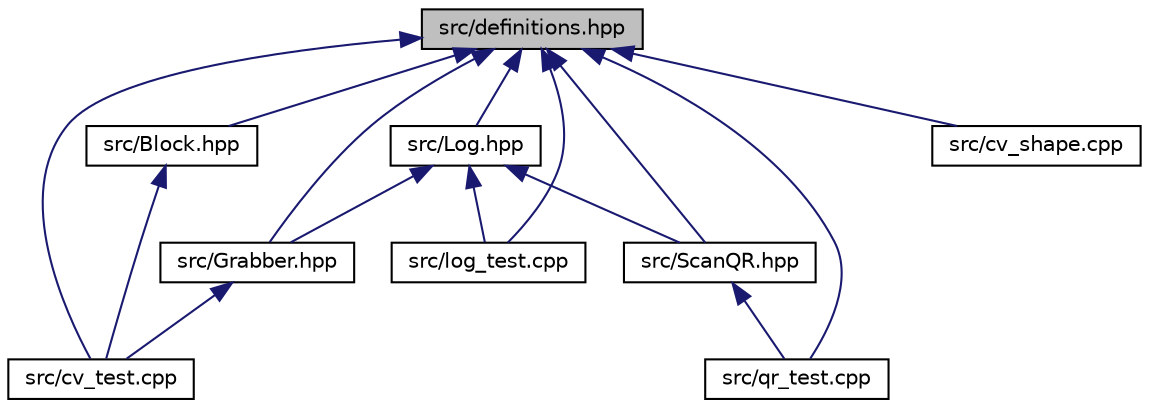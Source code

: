 digraph "src/definitions.hpp"
{
  edge [fontname="Helvetica",fontsize="10",labelfontname="Helvetica",labelfontsize="10"];
  node [fontname="Helvetica",fontsize="10",shape=record];
  Node1 [label="src/definitions.hpp",height=0.2,width=0.4,color="black", fillcolor="grey75", style="filled", fontcolor="black"];
  Node1 -> Node2 [dir="back",color="midnightblue",fontsize="10",style="solid"];
  Node2 [label="src/Block.hpp",height=0.2,width=0.4,color="black", fillcolor="white", style="filled",URL="$Block_8hpp.html"];
  Node2 -> Node3 [dir="back",color="midnightblue",fontsize="10",style="solid"];
  Node3 [label="src/cv_test.cpp",height=0.2,width=0.4,color="black", fillcolor="white", style="filled",URL="$cv__test_8cpp.html"];
  Node1 -> Node4 [dir="back",color="midnightblue",fontsize="10",style="solid"];
  Node4 [label="src/cv_shape.cpp",height=0.2,width=0.4,color="black", fillcolor="white", style="filled",URL="$cv__shape_8cpp.html"];
  Node1 -> Node3 [dir="back",color="midnightblue",fontsize="10",style="solid"];
  Node1 -> Node5 [dir="back",color="midnightblue",fontsize="10",style="solid"];
  Node5 [label="src/Grabber.hpp",height=0.2,width=0.4,color="black", fillcolor="white", style="filled",URL="$Grabber_8hpp.html"];
  Node5 -> Node3 [dir="back",color="midnightblue",fontsize="10",style="solid"];
  Node1 -> Node6 [dir="back",color="midnightblue",fontsize="10",style="solid"];
  Node6 [label="src/Log.hpp",height=0.2,width=0.4,color="black", fillcolor="white", style="filled",URL="$Log_8hpp.html"];
  Node6 -> Node5 [dir="back",color="midnightblue",fontsize="10",style="solid"];
  Node6 -> Node7 [dir="back",color="midnightblue",fontsize="10",style="solid"];
  Node7 [label="src/log_test.cpp",height=0.2,width=0.4,color="black", fillcolor="white", style="filled",URL="$log__test_8cpp.html"];
  Node6 -> Node8 [dir="back",color="midnightblue",fontsize="10",style="solid"];
  Node8 [label="src/ScanQR.hpp",height=0.2,width=0.4,color="black", fillcolor="white", style="filled",URL="$ScanQR_8hpp.html"];
  Node8 -> Node9 [dir="back",color="midnightblue",fontsize="10",style="solid"];
  Node9 [label="src/qr_test.cpp",height=0.2,width=0.4,color="black", fillcolor="white", style="filled",URL="$qr__test_8cpp.html"];
  Node1 -> Node7 [dir="back",color="midnightblue",fontsize="10",style="solid"];
  Node1 -> Node9 [dir="back",color="midnightblue",fontsize="10",style="solid"];
  Node1 -> Node8 [dir="back",color="midnightblue",fontsize="10",style="solid"];
}
